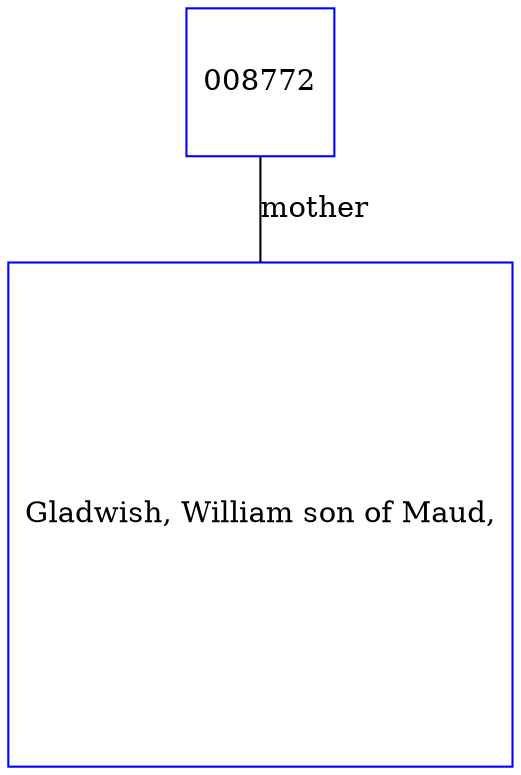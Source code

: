 digraph D {
    edge [dir=none];    node [shape=box];    "008771"   [label="Gladwish, William son of Maud,", shape=box, regular=1, color="blue"] ;
"008772"   [label="008772", shape=box, regular=1, color="blue"] ;
008772->008771 [label="mother",arrowsize=0.0]; 
}